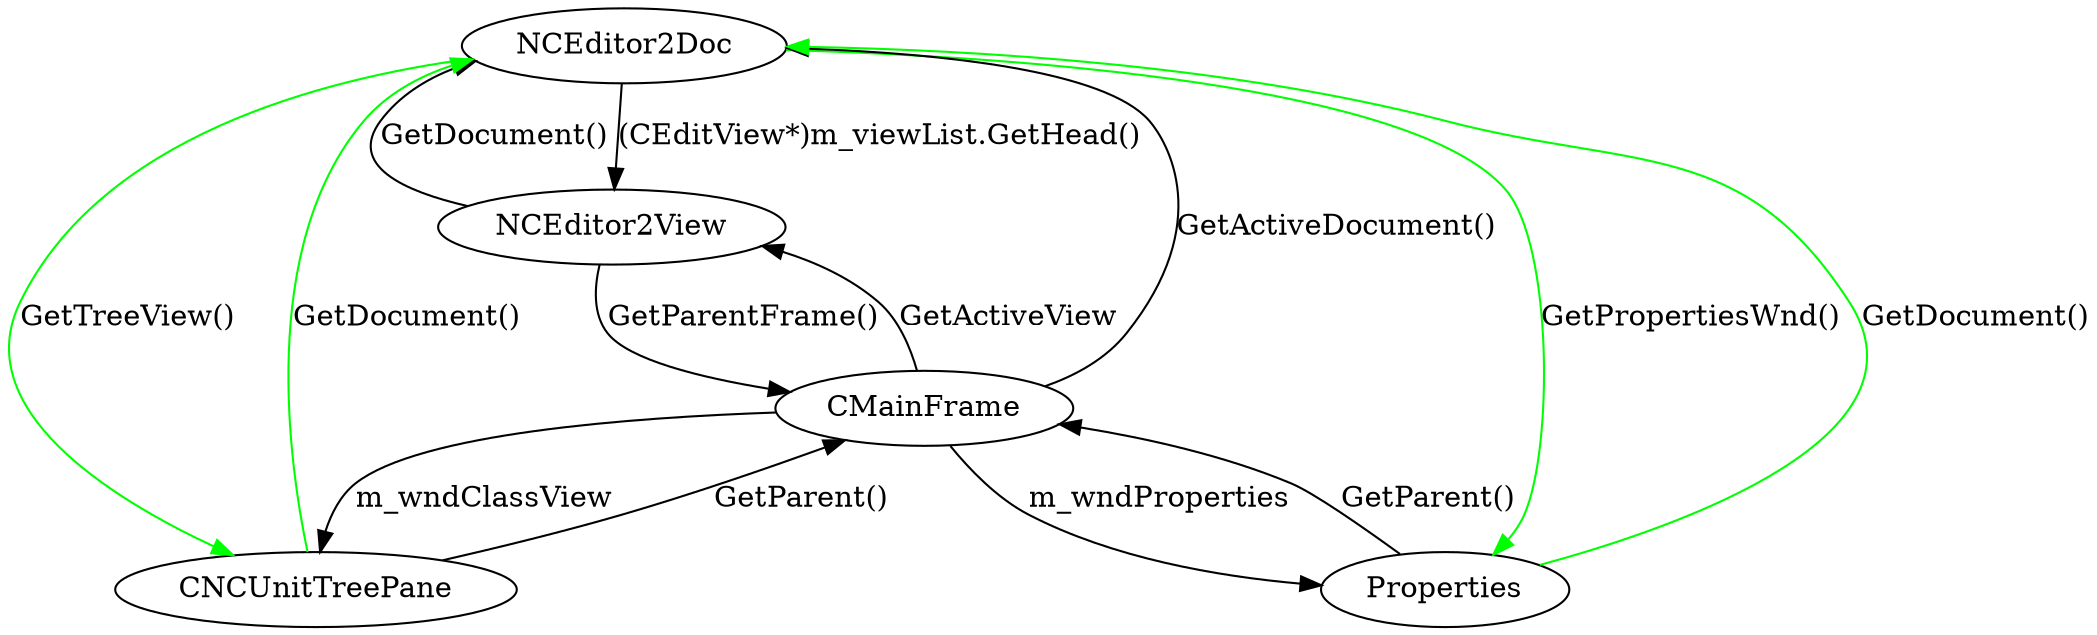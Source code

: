 digraph G {
	NCEditor2Doc -> NCEditor2View [label = "(CEditView*)m_viewList.GetHead()"]; 
	NCEditor2View -> CMainFrame [label ="GetParentFrame()"];
	CMainFrame -> NCEditor2Doc [label="GetActiveDocument()"];
	CNCUnitTreePane -> CMainFrame [label = "GetParent()"];
	CMainFrame -> NCEditor2View [label = "GetActiveView"];
	NCEditor2View -> NCEditor2Doc [label = "GetDocument()"];
	CMainFrame -> CNCUnitTreePane [label = "m_wndClassView"];
	CMainFrame -> Properties [label = "m_wndProperties"];
	Properties -> CMainFrame [label = "GetParent()"];
	NCEditor2Doc-> CNCUnitTreePane [label = "GetTreeView()" color = "green"];
	NCEditor2Doc-> Properties [label = "GetPropertiesWnd()" color = "green"];
	CNCUnitTreePane-> NCEditor2Doc [label = "GetDocument()" color = "green"];
	Properties -> NCEditor2Doc [label = "GetDocument()" color = "green"];
}
